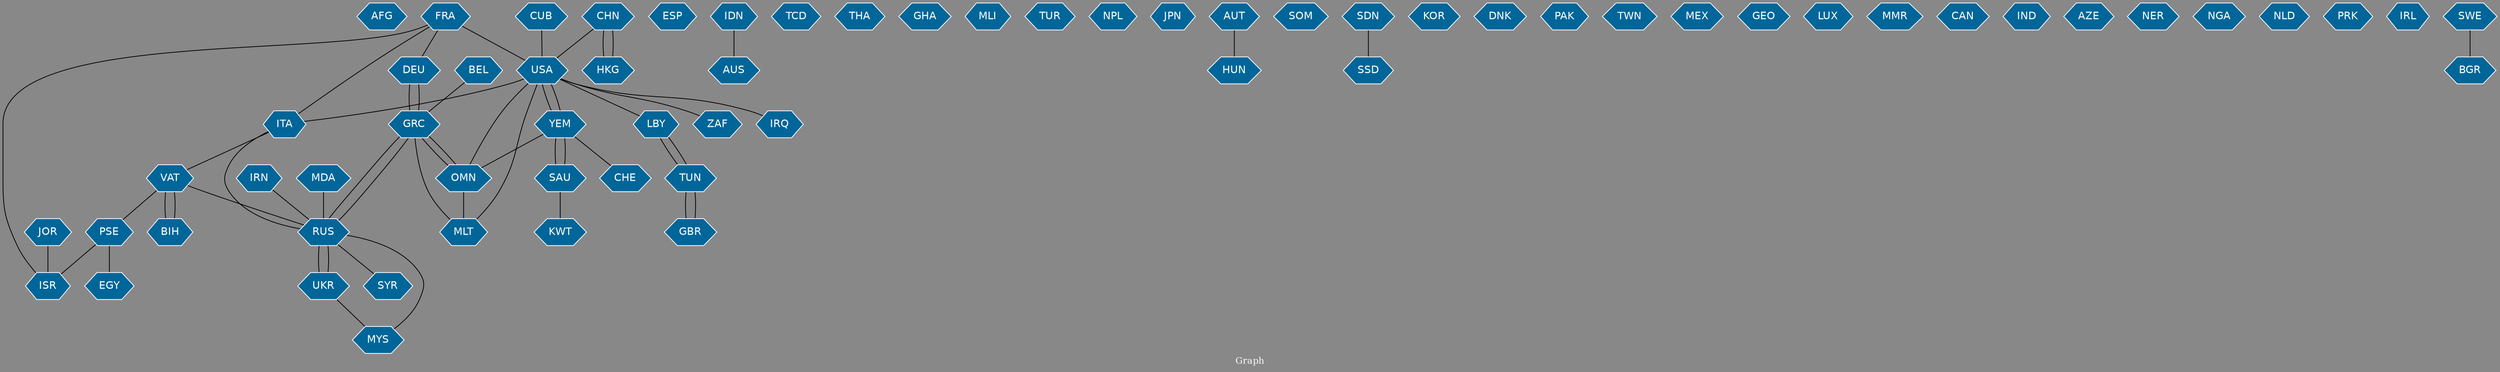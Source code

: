 // Countries together in item graph
graph {
	graph [bgcolor="#888888" fontcolor=white fontsize=12 label="Graph" outputorder=edgesfirst overlap=prism]
	node [color=white fillcolor="#006699" fontcolor=white fontname=Helvetica shape=hexagon style=filled]
	edge [arrowhead=open color=black fontcolor=white fontname=Courier fontsize=12]
		AFG [label=AFG]
		DEU [label=DEU]
		ITA [label=ITA]
		GBR [label=GBR]
		FRA [label=FRA]
		GRC [label=GRC]
		USA [label=USA]
		TUN [label=TUN]
		ESP [label=ESP]
		IDN [label=IDN]
		AUS [label=AUS]
		TCD [label=TCD]
		THA [label=THA]
		RUS [label=RUS]
		BIH [label=BIH]
		VAT [label=VAT]
		CHN [label=CHN]
		SYR [label=SYR]
		KWT [label=KWT]
		GHA [label=GHA]
		MLI [label=MLI]
		TUR [label=TUR]
		NPL [label=NPL]
		IRN [label=IRN]
		MLT [label=MLT]
		UKR [label=UKR]
		JPN [label=JPN]
		AUT [label=AUT]
		SOM [label=SOM]
		SDN [label=SDN]
		SSD [label=SSD]
		KOR [label=KOR]
		YEM [label=YEM]
		DNK [label=DNK]
		EGY [label=EGY]
		ISR [label=ISR]
		SAU [label=SAU]
		ZAF [label=ZAF]
		LBY [label=LBY]
		PAK [label=PAK]
		TWN [label=TWN]
		HKG [label=HKG]
		CHE [label=CHE]
		MDA [label=MDA]
		MYS [label=MYS]
		MEX [label=MEX]
		HUN [label=HUN]
		GEO [label=GEO]
		PSE [label=PSE]
		LUX [label=LUX]
		BEL [label=BEL]
		MMR [label=MMR]
		CAN [label=CAN]
		OMN [label=OMN]
		CUB [label=CUB]
		IRQ [label=IRQ]
		IND [label=IND]
		AZE [label=AZE]
		NER [label=NER]
		JOR [label=JOR]
		NGA [label=NGA]
		NLD [label=NLD]
		PRK [label=PRK]
		IRL [label=IRL]
		SWE [label=SWE]
		BGR [label=BGR]
			PSE -- EGY [weight=1]
			TUN -- GBR [weight=2]
			IRN -- RUS [weight=1]
			FRA -- USA [weight=3]
			USA -- ZAF [weight=1]
			ITA -- RUS [weight=1]
			UKR -- RUS [weight=3]
			HKG -- CHN [weight=1]
			CHN -- USA [weight=1]
			FRA -- ITA [weight=1]
			USA -- OMN [weight=1]
			SAU -- YEM [weight=1]
			GRC -- RUS [weight=1]
			YEM -- USA [weight=1]
			OMN -- MLT [weight=1]
			GBR -- TUN [weight=2]
			SAU -- KWT [weight=1]
			LBY -- TUN [weight=1]
			BIH -- VAT [weight=1]
			TUN -- LBY [weight=2]
			VAT -- RUS [weight=1]
			MDA -- RUS [weight=1]
			GRC -- OMN [weight=2]
			USA -- IRQ [weight=1]
			VAT -- PSE [weight=1]
			USA -- LBY [weight=1]
			JOR -- ISR [weight=1]
			ITA -- VAT [weight=1]
			BEL -- GRC [weight=1]
			RUS -- UKR [weight=1]
			AUT -- HUN [weight=1]
			PSE -- ISR [weight=1]
			CUB -- USA [weight=1]
			USA -- ITA [weight=1]
			GRC -- DEU [weight=1]
			SDN -- SSD [weight=1]
			RUS -- SYR [weight=1]
			RUS -- MYS [weight=1]
			USA -- YEM [weight=1]
			DEU -- GRC [weight=2]
			FRA -- ISR [weight=1]
			OMN -- GRC [weight=1]
			YEM -- CHE [weight=1]
			SWE -- BGR [weight=1]
			IDN -- AUS [weight=1]
			YEM -- OMN [weight=1]
			GRC -- MLT [weight=1]
			FRA -- DEU [weight=1]
			USA -- MLT [weight=1]
			RUS -- GRC [weight=2]
			UKR -- MYS [weight=1]
			YEM -- SAU [weight=1]
			CHN -- HKG [weight=3]
			VAT -- BIH [weight=2]
}